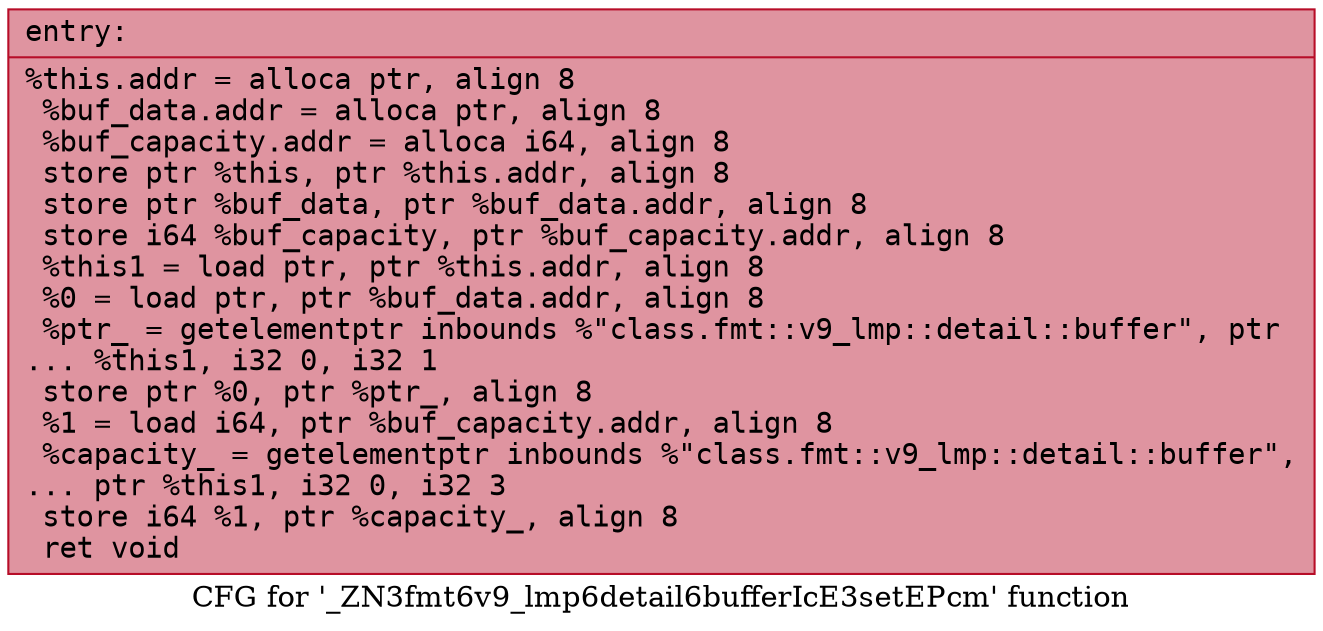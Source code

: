 digraph "CFG for '_ZN3fmt6v9_lmp6detail6bufferIcE3setEPcm' function" {
	label="CFG for '_ZN3fmt6v9_lmp6detail6bufferIcE3setEPcm' function";

	Node0x556bfeba8b80 [shape=record,color="#b70d28ff", style=filled, fillcolor="#b70d2870" fontname="Courier",label="{entry:\l|  %this.addr = alloca ptr, align 8\l  %buf_data.addr = alloca ptr, align 8\l  %buf_capacity.addr = alloca i64, align 8\l  store ptr %this, ptr %this.addr, align 8\l  store ptr %buf_data, ptr %buf_data.addr, align 8\l  store i64 %buf_capacity, ptr %buf_capacity.addr, align 8\l  %this1 = load ptr, ptr %this.addr, align 8\l  %0 = load ptr, ptr %buf_data.addr, align 8\l  %ptr_ = getelementptr inbounds %\"class.fmt::v9_lmp::detail::buffer\", ptr\l... %this1, i32 0, i32 1\l  store ptr %0, ptr %ptr_, align 8\l  %1 = load i64, ptr %buf_capacity.addr, align 8\l  %capacity_ = getelementptr inbounds %\"class.fmt::v9_lmp::detail::buffer\",\l... ptr %this1, i32 0, i32 3\l  store i64 %1, ptr %capacity_, align 8\l  ret void\l}"];
}
